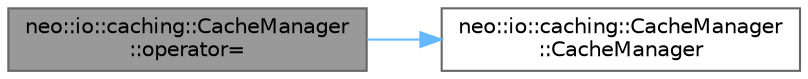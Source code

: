 digraph "neo::io::caching::CacheManager::operator="
{
 // LATEX_PDF_SIZE
  bgcolor="transparent";
  edge [fontname=Helvetica,fontsize=10,labelfontname=Helvetica,labelfontsize=10];
  node [fontname=Helvetica,fontsize=10,shape=box,height=0.2,width=0.4];
  rankdir="LR";
  Node1 [id="Node000001",label="neo::io::caching::CacheManager\l::operator=",height=0.2,width=0.4,color="gray40", fillcolor="grey60", style="filled", fontcolor="black",tooltip=" "];
  Node1 -> Node2 [id="edge1_Node000001_Node000002",color="steelblue1",style="solid",tooltip=" "];
  Node2 [id="Node000002",label="neo::io::caching::CacheManager\l::CacheManager",height=0.2,width=0.4,color="grey40", fillcolor="white", style="filled",URL="$classneo_1_1io_1_1caching_1_1_cache_manager.html#a119ec283da4adfdd83249ff9ccc59e01",tooltip="Constructs a CacheManager."];
}
